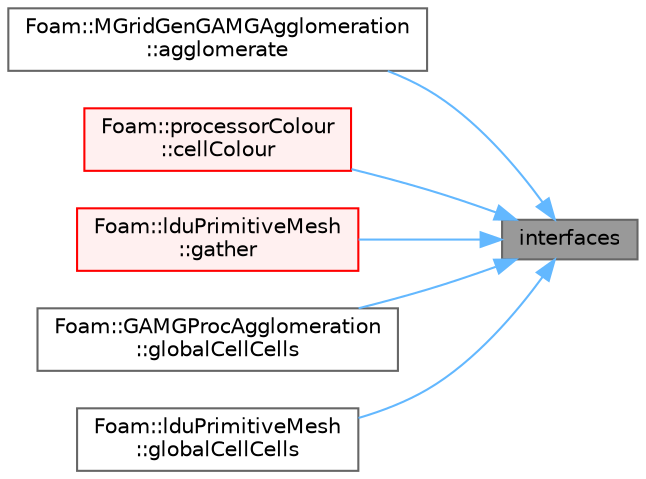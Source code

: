 digraph "interfaces"
{
 // LATEX_PDF_SIZE
  bgcolor="transparent";
  edge [fontname=Helvetica,fontsize=10,labelfontname=Helvetica,labelfontsize=10];
  node [fontname=Helvetica,fontsize=10,shape=box,height=0.2,width=0.4];
  rankdir="RL";
  Node1 [id="Node000001",label="interfaces",height=0.2,width=0.4,color="gray40", fillcolor="grey60", style="filled", fontcolor="black",tooltip=" "];
  Node1 -> Node2 [id="edge1_Node000001_Node000002",dir="back",color="steelblue1",style="solid",tooltip=" "];
  Node2 [id="Node000002",label="Foam::MGridGenGAMGAgglomeration\l::agglomerate",height=0.2,width=0.4,color="grey40", fillcolor="white", style="filled",URL="$classFoam_1_1MGridGenGAMGAgglomeration.html#a58a6d81e665e5ef71ae1eb965de92ca4",tooltip=" "];
  Node1 -> Node3 [id="edge2_Node000001_Node000003",dir="back",color="steelblue1",style="solid",tooltip=" "];
  Node3 [id="Node000003",label="Foam::processorColour\l::cellColour",height=0.2,width=0.4,color="red", fillcolor="#FFF0F0", style="filled",URL="$classFoam_1_1processorColour.html#aa29a10eb956fe5d4f5f9802b07e57dbc",tooltip=" "];
  Node1 -> Node5 [id="edge3_Node000001_Node000005",dir="back",color="steelblue1",style="solid",tooltip=" "];
  Node5 [id="Node000005",label="Foam::lduPrimitiveMesh\l::gather",height=0.2,width=0.4,color="red", fillcolor="#FFF0F0", style="filled",URL="$classFoam_1_1lduPrimitiveMesh.html#ad7514c3eec68fa18c472b5dfe1c2b5a4",tooltip=" "];
  Node1 -> Node7 [id="edge4_Node000001_Node000007",dir="back",color="steelblue1",style="solid",tooltip=" "];
  Node7 [id="Node000007",label="Foam::GAMGProcAgglomeration\l::globalCellCells",height=0.2,width=0.4,color="grey40", fillcolor="white", style="filled",URL="$classFoam_1_1GAMGProcAgglomeration.html#a59b7daeb97bb6479a59cdeacff965dc5",tooltip=" "];
  Node1 -> Node8 [id="edge5_Node000001_Node000008",dir="back",color="steelblue1",style="solid",tooltip=" "];
  Node8 [id="Node000008",label="Foam::lduPrimitiveMesh\l::globalCellCells",height=0.2,width=0.4,color="grey40", fillcolor="white", style="filled",URL="$classFoam_1_1lduPrimitiveMesh.html#a2961e325df1c17c3e58594fb1a57b963",tooltip=" "];
}
